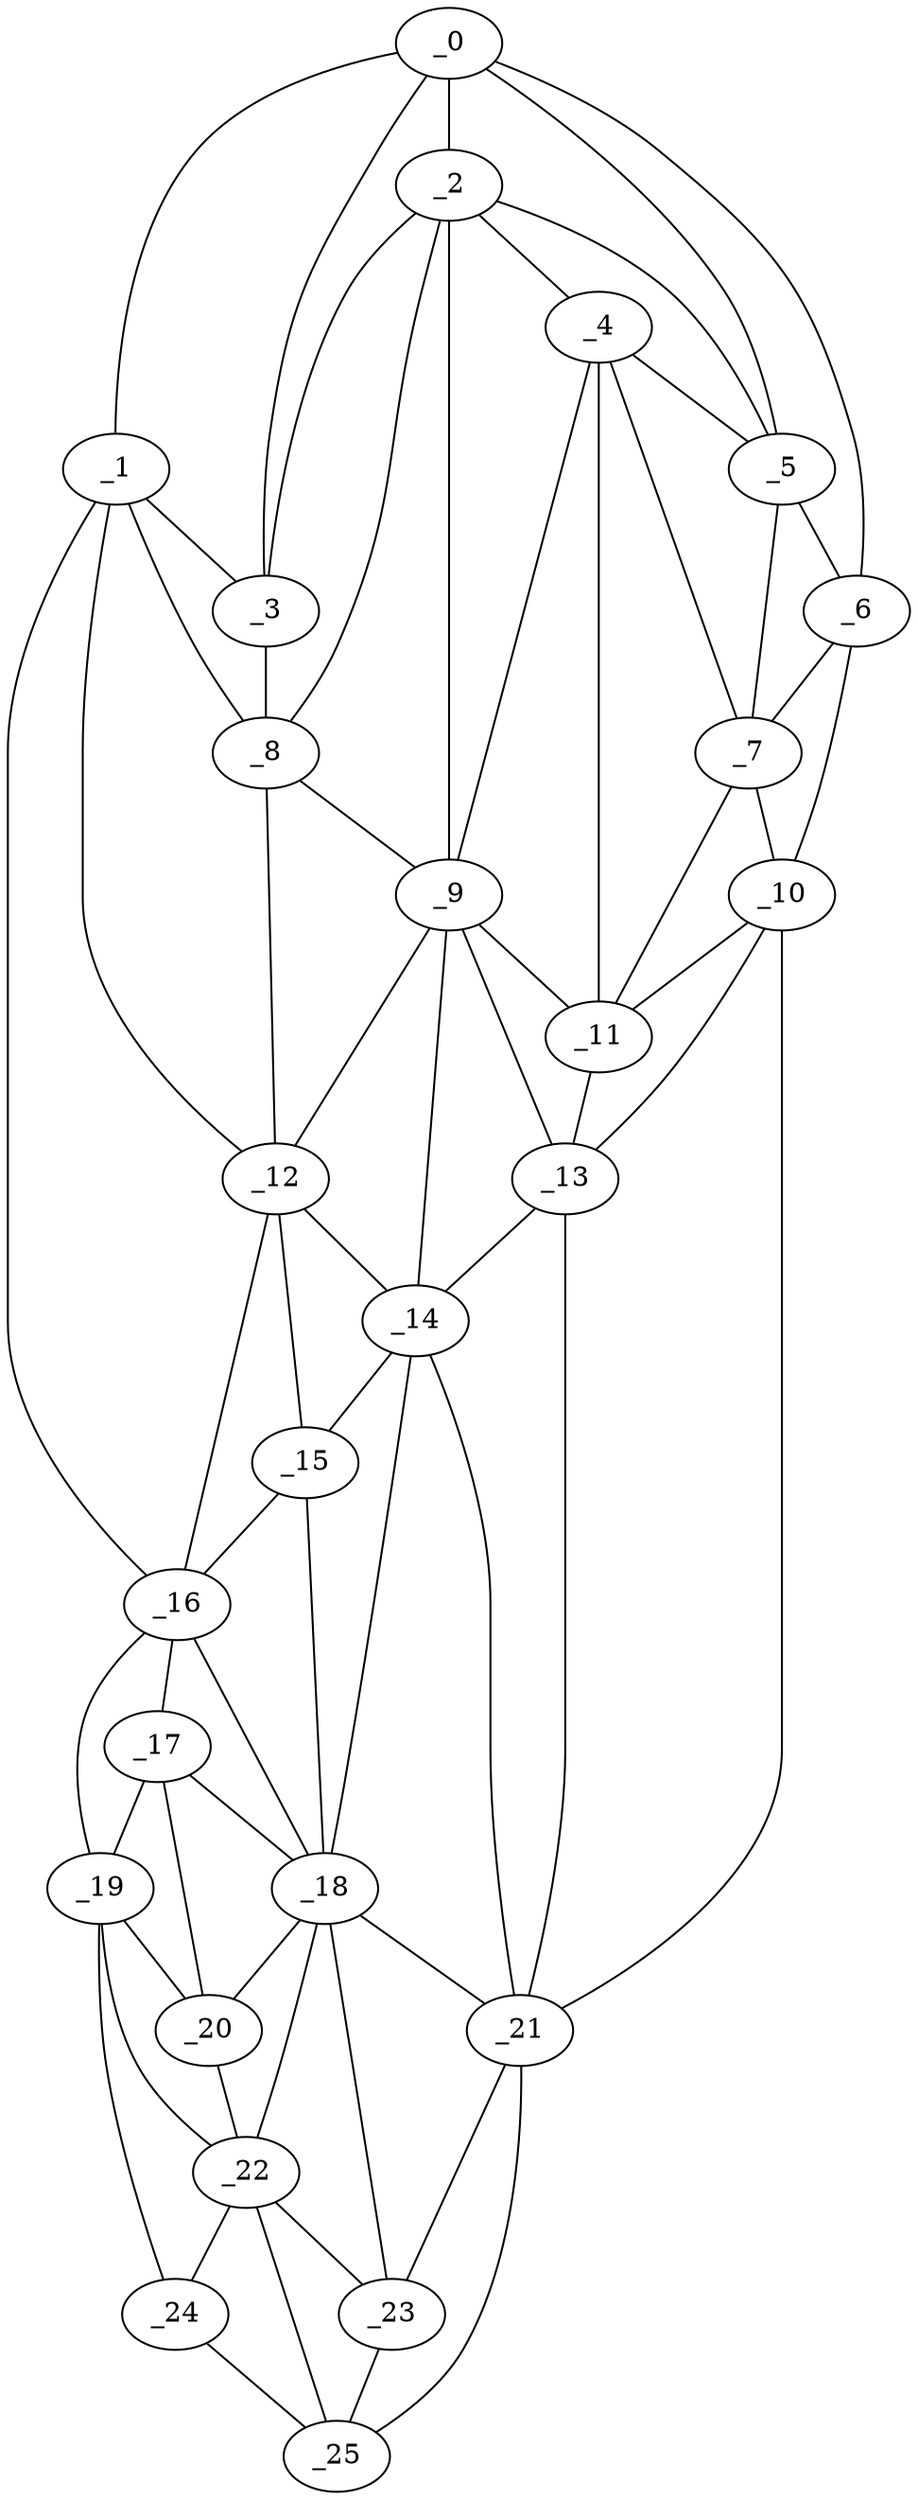 graph "obj57__15.gxl" {
	_0	 [x=5,
		y=53];
	_1	 [x=9,
		y=63];
	_0 -- _1	 [valence=1];
	_2	 [x=15,
		y=42];
	_0 -- _2	 [valence=2];
	_3	 [x=18,
		y=48];
	_0 -- _3	 [valence=1];
	_5	 [x=21,
		y=20];
	_0 -- _5	 [valence=1];
	_6	 [x=23,
		y=13];
	_0 -- _6	 [valence=1];
	_1 -- _3	 [valence=2];
	_8	 [x=27,
		y=49];
	_1 -- _8	 [valence=1];
	_12	 [x=39,
		y=63];
	_1 -- _12	 [valence=2];
	_16	 [x=63,
		y=99];
	_1 -- _16	 [valence=1];
	_2 -- _3	 [valence=2];
	_4	 [x=20,
		y=31];
	_2 -- _4	 [valence=1];
	_2 -- _5	 [valence=2];
	_2 -- _8	 [valence=2];
	_9	 [x=31,
		y=45];
	_2 -- _9	 [valence=1];
	_3 -- _8	 [valence=1];
	_4 -- _5	 [valence=2];
	_7	 [x=26,
		y=20];
	_4 -- _7	 [valence=2];
	_4 -- _9	 [valence=2];
	_11	 [x=36,
		y=40];
	_4 -- _11	 [valence=2];
	_5 -- _6	 [valence=2];
	_5 -- _7	 [valence=2];
	_6 -- _7	 [valence=2];
	_10	 [x=32,
		y=14];
	_6 -- _10	 [valence=1];
	_7 -- _10	 [valence=2];
	_7 -- _11	 [valence=1];
	_8 -- _9	 [valence=2];
	_8 -- _12	 [valence=1];
	_9 -- _11	 [valence=1];
	_9 -- _12	 [valence=2];
	_13	 [x=47,
		y=43];
	_9 -- _13	 [valence=1];
	_14	 [x=50,
		y=50];
	_9 -- _14	 [valence=2];
	_10 -- _11	 [valence=2];
	_10 -- _13	 [valence=2];
	_21	 [x=111,
		y=59];
	_10 -- _21	 [valence=1];
	_11 -- _13	 [valence=1];
	_12 -- _14	 [valence=1];
	_15	 [x=62,
		y=76];
	_12 -- _15	 [valence=1];
	_12 -- _16	 [valence=1];
	_13 -- _14	 [valence=2];
	_13 -- _21	 [valence=1];
	_14 -- _15	 [valence=2];
	_18	 [x=76,
		y=78];
	_14 -- _18	 [valence=1];
	_14 -- _21	 [valence=2];
	_15 -- _16	 [valence=2];
	_15 -- _18	 [valence=1];
	_17	 [x=75,
		y=100];
	_16 -- _17	 [valence=2];
	_16 -- _18	 [valence=2];
	_19	 [x=103,
		y=112];
	_16 -- _19	 [valence=1];
	_17 -- _18	 [valence=1];
	_17 -- _19	 [valence=1];
	_20	 [x=108,
		y=102];
	_17 -- _20	 [valence=2];
	_18 -- _20	 [valence=2];
	_18 -- _21	 [valence=2];
	_22	 [x=116,
		y=95];
	_18 -- _22	 [valence=2];
	_23	 [x=117,
		y=70];
	_18 -- _23	 [valence=1];
	_19 -- _20	 [valence=2];
	_19 -- _22	 [valence=1];
	_24	 [x=122,
		y=91];
	_19 -- _24	 [valence=1];
	_20 -- _22	 [valence=2];
	_21 -- _23	 [valence=1];
	_25	 [x=123,
		y=75];
	_21 -- _25	 [valence=1];
	_22 -- _23	 [valence=2];
	_22 -- _24	 [valence=2];
	_22 -- _25	 [valence=1];
	_23 -- _25	 [valence=2];
	_24 -- _25	 [valence=1];
}
